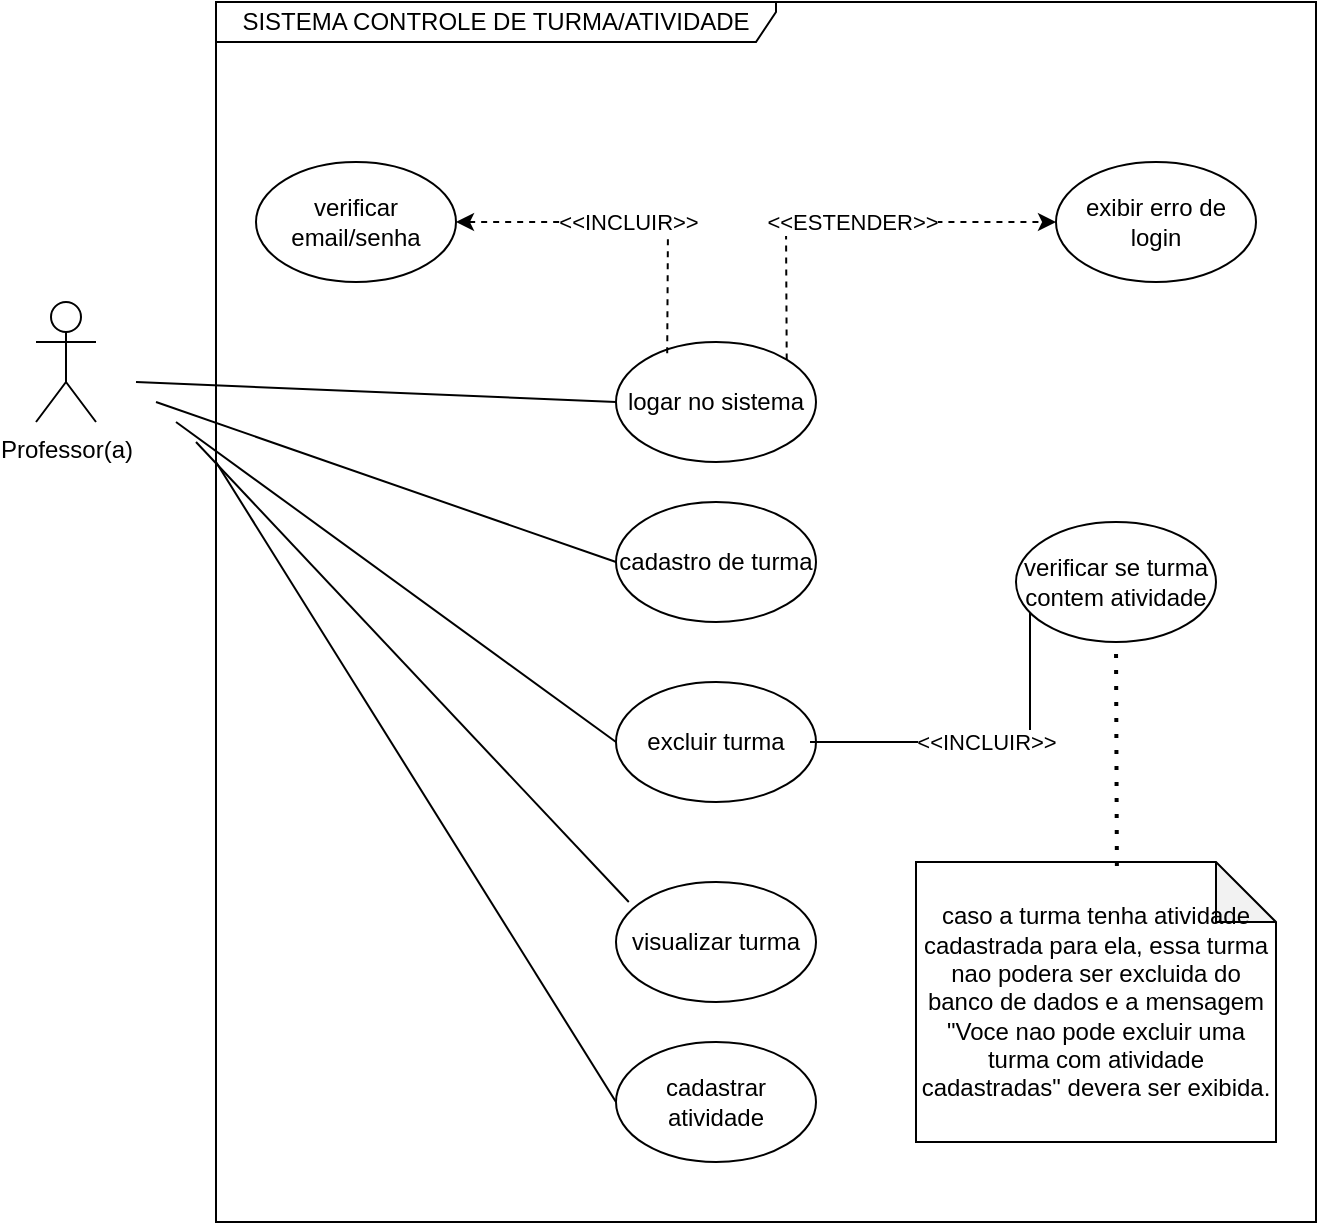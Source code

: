 <mxfile version="19.0.3" type="device"><diagram id="Kkbp3uEko6Sj_p1So3BA" name="Página-1"><mxGraphModel dx="1038" dy="637" grid="1" gridSize="10" guides="1" tooltips="1" connect="1" arrows="1" fold="1" page="1" pageScale="1" pageWidth="827" pageHeight="1169" math="0" shadow="0"><root><mxCell id="0"/><mxCell id="1" parent="0"/><mxCell id="7xpWcLebq3h_MjGiBnvT-20" value="SISTEMA CONTROLE DE TURMA/ATIVIDADE" style="shape=umlFrame;whiteSpace=wrap;html=1;width=280;height=20;" vertex="1" parent="1"><mxGeometry x="150" y="110" width="550" height="610" as="geometry"/></mxCell><mxCell id="7xpWcLebq3h_MjGiBnvT-1" value="Professor(a)" style="shape=umlActor;verticalLabelPosition=bottom;verticalAlign=top;html=1;outlineConnect=0;" vertex="1" parent="1"><mxGeometry x="60" y="260" width="30" height="60" as="geometry"/></mxCell><mxCell id="7xpWcLebq3h_MjGiBnvT-3" value="exibir erro de login" style="ellipse;whiteSpace=wrap;html=1;" vertex="1" parent="1"><mxGeometry x="570" y="190" width="100" height="60" as="geometry"/></mxCell><mxCell id="7xpWcLebq3h_MjGiBnvT-4" value="verificar se turma contem atividade" style="ellipse;whiteSpace=wrap;html=1;" vertex="1" parent="1"><mxGeometry x="550" y="370" width="100" height="60" as="geometry"/></mxCell><mxCell id="7xpWcLebq3h_MjGiBnvT-9" value="verificar email/senha" style="ellipse;whiteSpace=wrap;html=1;" vertex="1" parent="1"><mxGeometry x="170" y="190" width="100" height="60" as="geometry"/></mxCell><mxCell id="7xpWcLebq3h_MjGiBnvT-10" value="logar no sistema" style="ellipse;whiteSpace=wrap;html=1;" vertex="1" parent="1"><mxGeometry x="350" y="280" width="100" height="60" as="geometry"/></mxCell><mxCell id="7xpWcLebq3h_MjGiBnvT-11" value="cadastro de turma" style="ellipse;whiteSpace=wrap;html=1;" vertex="1" parent="1"><mxGeometry x="350" y="360" width="100" height="60" as="geometry"/></mxCell><mxCell id="7xpWcLebq3h_MjGiBnvT-12" value="excluir turma" style="ellipse;whiteSpace=wrap;html=1;" vertex="1" parent="1"><mxGeometry x="350" y="450" width="100" height="60" as="geometry"/></mxCell><mxCell id="7xpWcLebq3h_MjGiBnvT-13" value="visualizar turma" style="ellipse;whiteSpace=wrap;html=1;" vertex="1" parent="1"><mxGeometry x="350" y="550" width="100" height="60" as="geometry"/></mxCell><mxCell id="7xpWcLebq3h_MjGiBnvT-14" value="cadastrar atividade" style="ellipse;whiteSpace=wrap;html=1;" vertex="1" parent="1"><mxGeometry x="350" y="630" width="100" height="60" as="geometry"/></mxCell><mxCell id="7xpWcLebq3h_MjGiBnvT-22" value="" style="endArrow=none;html=1;rounded=0;entryX=0;entryY=0.5;entryDx=0;entryDy=0;" edge="1" parent="1" target="7xpWcLebq3h_MjGiBnvT-10"><mxGeometry width="50" height="50" relative="1" as="geometry"><mxPoint x="110" y="300" as="sourcePoint"/><mxPoint x="360" y="320" as="targetPoint"/></mxGeometry></mxCell><mxCell id="7xpWcLebq3h_MjGiBnvT-23" value="" style="endArrow=none;html=1;rounded=0;entryX=0;entryY=0.5;entryDx=0;entryDy=0;" edge="1" parent="1" target="7xpWcLebq3h_MjGiBnvT-11"><mxGeometry width="50" height="50" relative="1" as="geometry"><mxPoint x="120" y="310" as="sourcePoint"/><mxPoint x="370" y="330" as="targetPoint"/></mxGeometry></mxCell><mxCell id="7xpWcLebq3h_MjGiBnvT-24" value="" style="endArrow=none;html=1;rounded=0;entryX=0;entryY=0.5;entryDx=0;entryDy=0;" edge="1" parent="1" target="7xpWcLebq3h_MjGiBnvT-12"><mxGeometry width="50" height="50" relative="1" as="geometry"><mxPoint x="130" y="320" as="sourcePoint"/><mxPoint x="380" y="340" as="targetPoint"/></mxGeometry></mxCell><mxCell id="7xpWcLebq3h_MjGiBnvT-25" value="" style="endArrow=none;html=1;rounded=0;entryX=0.064;entryY=0.167;entryDx=0;entryDy=0;entryPerimeter=0;" edge="1" parent="1" target="7xpWcLebq3h_MjGiBnvT-13"><mxGeometry width="50" height="50" relative="1" as="geometry"><mxPoint x="140" y="330" as="sourcePoint"/><mxPoint x="390" y="350" as="targetPoint"/></mxGeometry></mxCell><mxCell id="7xpWcLebq3h_MjGiBnvT-26" value="" style="endArrow=none;html=1;rounded=0;entryX=0;entryY=0.5;entryDx=0;entryDy=0;" edge="1" parent="1" target="7xpWcLebq3h_MjGiBnvT-14"><mxGeometry width="50" height="50" relative="1" as="geometry"><mxPoint x="150" y="340" as="sourcePoint"/><mxPoint x="400" y="360" as="targetPoint"/></mxGeometry></mxCell><mxCell id="7xpWcLebq3h_MjGiBnvT-29" value="" style="endArrow=classic;html=1;rounded=0;exitX=1;exitY=0;exitDx=0;exitDy=0;entryX=0;entryY=0.5;entryDx=0;entryDy=0;dashed=1;" edge="1" parent="1" source="7xpWcLebq3h_MjGiBnvT-10" target="7xpWcLebq3h_MjGiBnvT-3"><mxGeometry relative="1" as="geometry"><mxPoint x="360" y="450" as="sourcePoint"/><mxPoint x="460" y="450" as="targetPoint"/><Array as="points"><mxPoint x="435" y="220"/></Array></mxGeometry></mxCell><mxCell id="7xpWcLebq3h_MjGiBnvT-30" value="&amp;lt;&amp;lt;ESTENDER&amp;gt;&amp;gt;" style="edgeLabel;resizable=0;html=1;align=center;verticalAlign=middle;" connectable="0" vertex="1" parent="7xpWcLebq3h_MjGiBnvT-29"><mxGeometry relative="1" as="geometry"/></mxCell><mxCell id="7xpWcLebq3h_MjGiBnvT-31" value="" style="endArrow=classic;html=1;rounded=0;exitX=0.256;exitY=0.093;exitDx=0;exitDy=0;entryX=1;entryY=0.5;entryDx=0;entryDy=0;exitPerimeter=0;dashed=1;" edge="1" parent="1" source="7xpWcLebq3h_MjGiBnvT-10" target="7xpWcLebq3h_MjGiBnvT-9"><mxGeometry relative="1" as="geometry"><mxPoint x="445.355" y="298.787" as="sourcePoint"/><mxPoint x="540" y="230" as="targetPoint"/><Array as="points"><mxPoint x="376" y="220"/></Array></mxGeometry></mxCell><mxCell id="7xpWcLebq3h_MjGiBnvT-32" value="&amp;lt;&amp;lt;INCLUIR&amp;gt;&amp;gt;" style="edgeLabel;resizable=0;html=1;align=center;verticalAlign=middle;" connectable="0" vertex="1" parent="7xpWcLebq3h_MjGiBnvT-31"><mxGeometry relative="1" as="geometry"/></mxCell><mxCell id="7xpWcLebq3h_MjGiBnvT-33" value="" style="endArrow=none;html=1;rounded=0;exitX=1;exitY=0.5;exitDx=0;exitDy=0;endFill=0;" edge="1" parent="1"><mxGeometry relative="1" as="geometry"><mxPoint x="447" y="480" as="sourcePoint"/><mxPoint x="557" y="415" as="targetPoint"/><Array as="points"><mxPoint x="557" y="480"/></Array></mxGeometry></mxCell><mxCell id="7xpWcLebq3h_MjGiBnvT-34" value="&amp;lt;&amp;lt;INCLUIR&amp;gt;&amp;gt;" style="edgeLabel;resizable=0;html=1;align=center;verticalAlign=middle;" connectable="0" vertex="1" parent="7xpWcLebq3h_MjGiBnvT-33"><mxGeometry relative="1" as="geometry"/></mxCell><mxCell id="7xpWcLebq3h_MjGiBnvT-35" value="caso a turma tenha atividade cadastrada para ela, essa turma nao podera ser excluida do banco de dados e a mensagem &quot;Voce nao pode excluir uma turma com atividade cadastradas&quot; devera ser exibida." style="shape=note;whiteSpace=wrap;html=1;backgroundOutline=1;darkOpacity=0.05;" vertex="1" parent="1"><mxGeometry x="500" y="540" width="180" height="140" as="geometry"/></mxCell><mxCell id="7xpWcLebq3h_MjGiBnvT-36" value="" style="endArrow=none;dashed=1;html=1;dashPattern=1 3;strokeWidth=2;rounded=0;entryX=0.5;entryY=1;entryDx=0;entryDy=0;exitX=0.558;exitY=0.014;exitDx=0;exitDy=0;exitPerimeter=0;" edge="1" parent="1" source="7xpWcLebq3h_MjGiBnvT-35" target="7xpWcLebq3h_MjGiBnvT-4"><mxGeometry width="50" height="50" relative="1" as="geometry"><mxPoint x="390" y="420" as="sourcePoint"/><mxPoint x="440" y="370" as="targetPoint"/></mxGeometry></mxCell></root></mxGraphModel></diagram></mxfile>